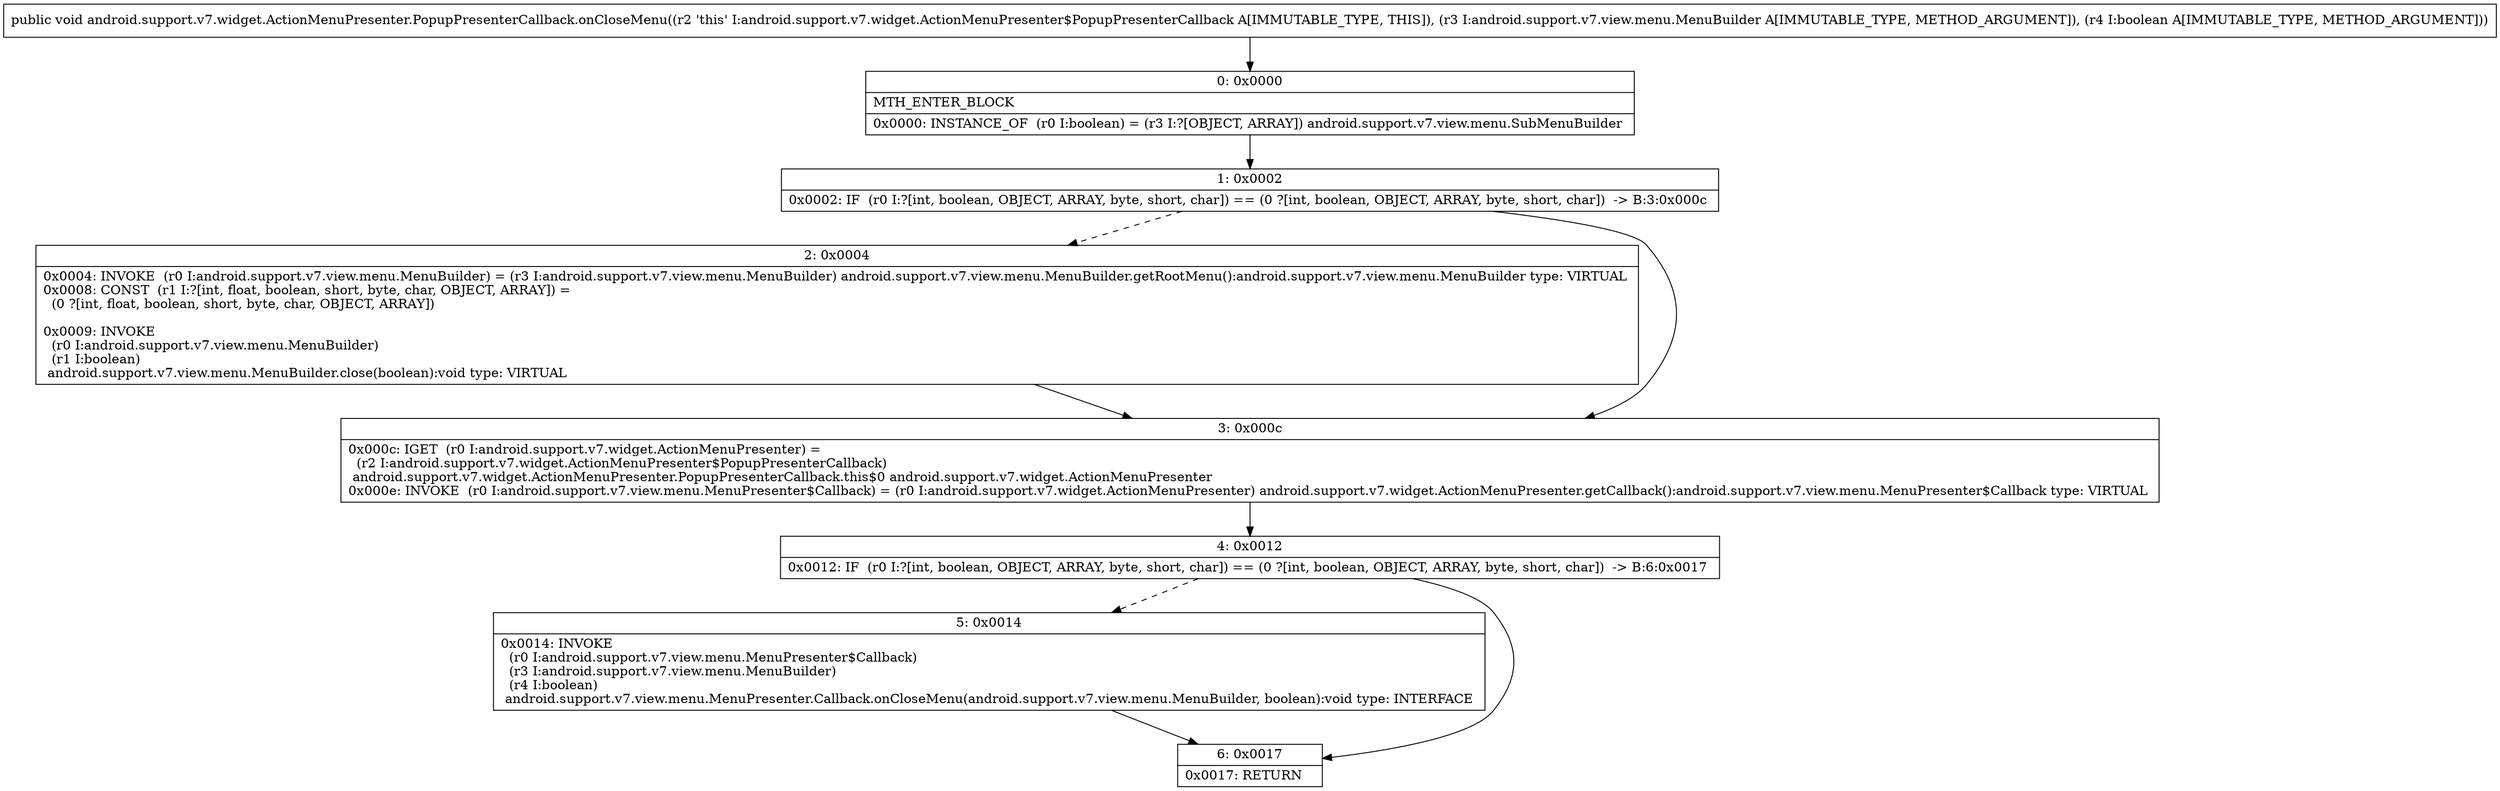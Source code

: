 digraph "CFG forandroid.support.v7.widget.ActionMenuPresenter.PopupPresenterCallback.onCloseMenu(Landroid\/support\/v7\/view\/menu\/MenuBuilder;Z)V" {
Node_0 [shape=record,label="{0\:\ 0x0000|MTH_ENTER_BLOCK\l|0x0000: INSTANCE_OF  (r0 I:boolean) = (r3 I:?[OBJECT, ARRAY]) android.support.v7.view.menu.SubMenuBuilder \l}"];
Node_1 [shape=record,label="{1\:\ 0x0002|0x0002: IF  (r0 I:?[int, boolean, OBJECT, ARRAY, byte, short, char]) == (0 ?[int, boolean, OBJECT, ARRAY, byte, short, char])  \-\> B:3:0x000c \l}"];
Node_2 [shape=record,label="{2\:\ 0x0004|0x0004: INVOKE  (r0 I:android.support.v7.view.menu.MenuBuilder) = (r3 I:android.support.v7.view.menu.MenuBuilder) android.support.v7.view.menu.MenuBuilder.getRootMenu():android.support.v7.view.menu.MenuBuilder type: VIRTUAL \l0x0008: CONST  (r1 I:?[int, float, boolean, short, byte, char, OBJECT, ARRAY]) = \l  (0 ?[int, float, boolean, short, byte, char, OBJECT, ARRAY])\l \l0x0009: INVOKE  \l  (r0 I:android.support.v7.view.menu.MenuBuilder)\l  (r1 I:boolean)\l android.support.v7.view.menu.MenuBuilder.close(boolean):void type: VIRTUAL \l}"];
Node_3 [shape=record,label="{3\:\ 0x000c|0x000c: IGET  (r0 I:android.support.v7.widget.ActionMenuPresenter) = \l  (r2 I:android.support.v7.widget.ActionMenuPresenter$PopupPresenterCallback)\l android.support.v7.widget.ActionMenuPresenter.PopupPresenterCallback.this$0 android.support.v7.widget.ActionMenuPresenter \l0x000e: INVOKE  (r0 I:android.support.v7.view.menu.MenuPresenter$Callback) = (r0 I:android.support.v7.widget.ActionMenuPresenter) android.support.v7.widget.ActionMenuPresenter.getCallback():android.support.v7.view.menu.MenuPresenter$Callback type: VIRTUAL \l}"];
Node_4 [shape=record,label="{4\:\ 0x0012|0x0012: IF  (r0 I:?[int, boolean, OBJECT, ARRAY, byte, short, char]) == (0 ?[int, boolean, OBJECT, ARRAY, byte, short, char])  \-\> B:6:0x0017 \l}"];
Node_5 [shape=record,label="{5\:\ 0x0014|0x0014: INVOKE  \l  (r0 I:android.support.v7.view.menu.MenuPresenter$Callback)\l  (r3 I:android.support.v7.view.menu.MenuBuilder)\l  (r4 I:boolean)\l android.support.v7.view.menu.MenuPresenter.Callback.onCloseMenu(android.support.v7.view.menu.MenuBuilder, boolean):void type: INTERFACE \l}"];
Node_6 [shape=record,label="{6\:\ 0x0017|0x0017: RETURN   \l}"];
MethodNode[shape=record,label="{public void android.support.v7.widget.ActionMenuPresenter.PopupPresenterCallback.onCloseMenu((r2 'this' I:android.support.v7.widget.ActionMenuPresenter$PopupPresenterCallback A[IMMUTABLE_TYPE, THIS]), (r3 I:android.support.v7.view.menu.MenuBuilder A[IMMUTABLE_TYPE, METHOD_ARGUMENT]), (r4 I:boolean A[IMMUTABLE_TYPE, METHOD_ARGUMENT])) }"];
MethodNode -> Node_0;
Node_0 -> Node_1;
Node_1 -> Node_2[style=dashed];
Node_1 -> Node_3;
Node_2 -> Node_3;
Node_3 -> Node_4;
Node_4 -> Node_5[style=dashed];
Node_4 -> Node_6;
Node_5 -> Node_6;
}

